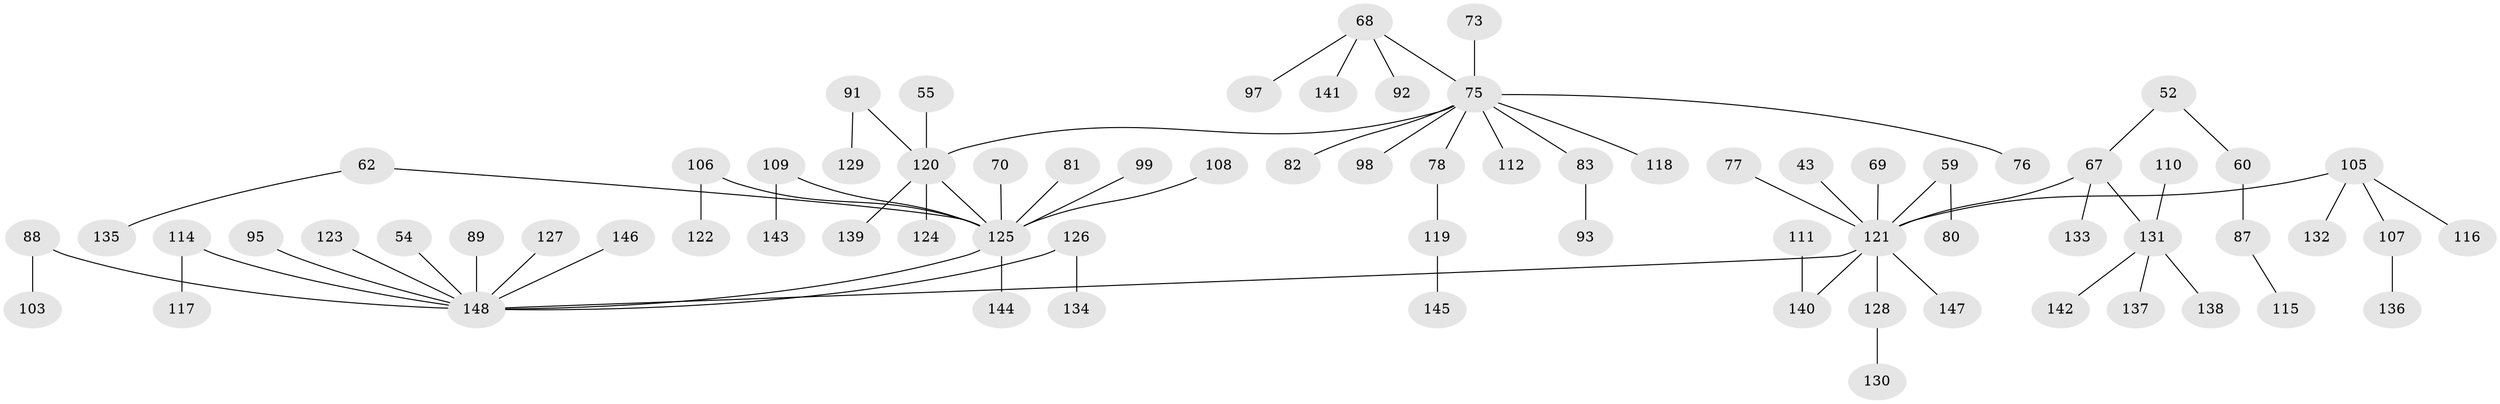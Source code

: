 // original degree distribution, {7: 0.013513513513513514, 6: 0.04054054054054054, 3: 0.10810810810810811, 4: 0.060810810810810814, 1: 0.5135135135135135, 5: 0.013513513513513514, 2: 0.25}
// Generated by graph-tools (version 1.1) at 2025/53/03/09/25 04:53:52]
// undirected, 74 vertices, 73 edges
graph export_dot {
graph [start="1"]
  node [color=gray90,style=filled];
  43;
  52;
  54;
  55;
  59;
  60;
  62;
  67 [super="+51+24+30+47"];
  68 [super="+11+66"];
  69;
  70;
  73;
  75 [super="+5+16+57+44+29+72"];
  76;
  77;
  78;
  80;
  81;
  82;
  83;
  87;
  88;
  89;
  91;
  92;
  93;
  95;
  97;
  98;
  99;
  103;
  105 [super="+41"];
  106 [super="+58"];
  107;
  108;
  109 [super="+84+101"];
  110;
  111;
  112;
  114 [super="+49+45+39+71"];
  115;
  116;
  117;
  118;
  119;
  120 [super="+53+85+40+46"];
  121 [super="+63+35"];
  122;
  123;
  124;
  125 [super="+50+19+4"];
  126;
  127;
  128 [super="+94"];
  129;
  130;
  131 [super="+104"];
  132;
  133;
  134;
  135;
  136;
  137;
  138;
  139;
  140 [super="+100"];
  141;
  142;
  143;
  144;
  145;
  146;
  147;
  148 [super="+2+21+9+28+10+37+113"];
  43 -- 121;
  52 -- 60;
  52 -- 67;
  54 -- 148;
  55 -- 120;
  59 -- 80;
  59 -- 121;
  60 -- 87;
  62 -- 135;
  62 -- 125;
  67 -- 121;
  67 -- 133;
  67 -- 131;
  68 -- 141;
  68 -- 97;
  68 -- 75;
  68 -- 92;
  69 -- 121;
  70 -- 125;
  73 -- 75;
  75 -- 76;
  75 -- 98;
  75 -- 83;
  75 -- 78;
  75 -- 112;
  75 -- 82;
  75 -- 118;
  75 -- 120;
  77 -- 121;
  78 -- 119;
  81 -- 125;
  83 -- 93;
  87 -- 115;
  88 -- 103;
  88 -- 148;
  89 -- 148;
  91 -- 129;
  91 -- 120;
  95 -- 148;
  99 -- 125;
  105 -- 132;
  105 -- 107;
  105 -- 116;
  105 -- 121;
  106 -- 125;
  106 -- 122;
  107 -- 136;
  108 -- 125;
  109 -- 143;
  109 -- 125;
  110 -- 131;
  111 -- 140;
  114 -- 117;
  114 -- 148;
  119 -- 145;
  120 -- 139;
  120 -- 124;
  120 -- 125;
  121 -- 128;
  121 -- 140;
  121 -- 147;
  121 -- 148;
  123 -- 148;
  125 -- 144;
  125 -- 148;
  126 -- 134;
  126 -- 148;
  127 -- 148;
  128 -- 130;
  131 -- 137;
  131 -- 138;
  131 -- 142;
  146 -- 148;
}
